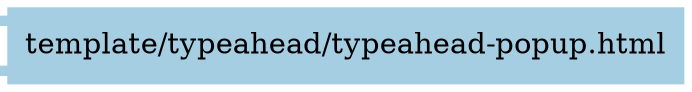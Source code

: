 digraph dependencies {
  node[shape="component",style="filled",colorscheme=paired12]


    node[shape="component"]
    "template/typeahead/typeahead-popup.html"[label="template/typeahead/typeahead-popup.html", color=1]

    


    node[shape="ellipse"]
    


    

    

    

    node[shape="cds"]
    

    









    node[shape="ellipse",style="filled", color=9]
    

    


    

    

    

    


}
